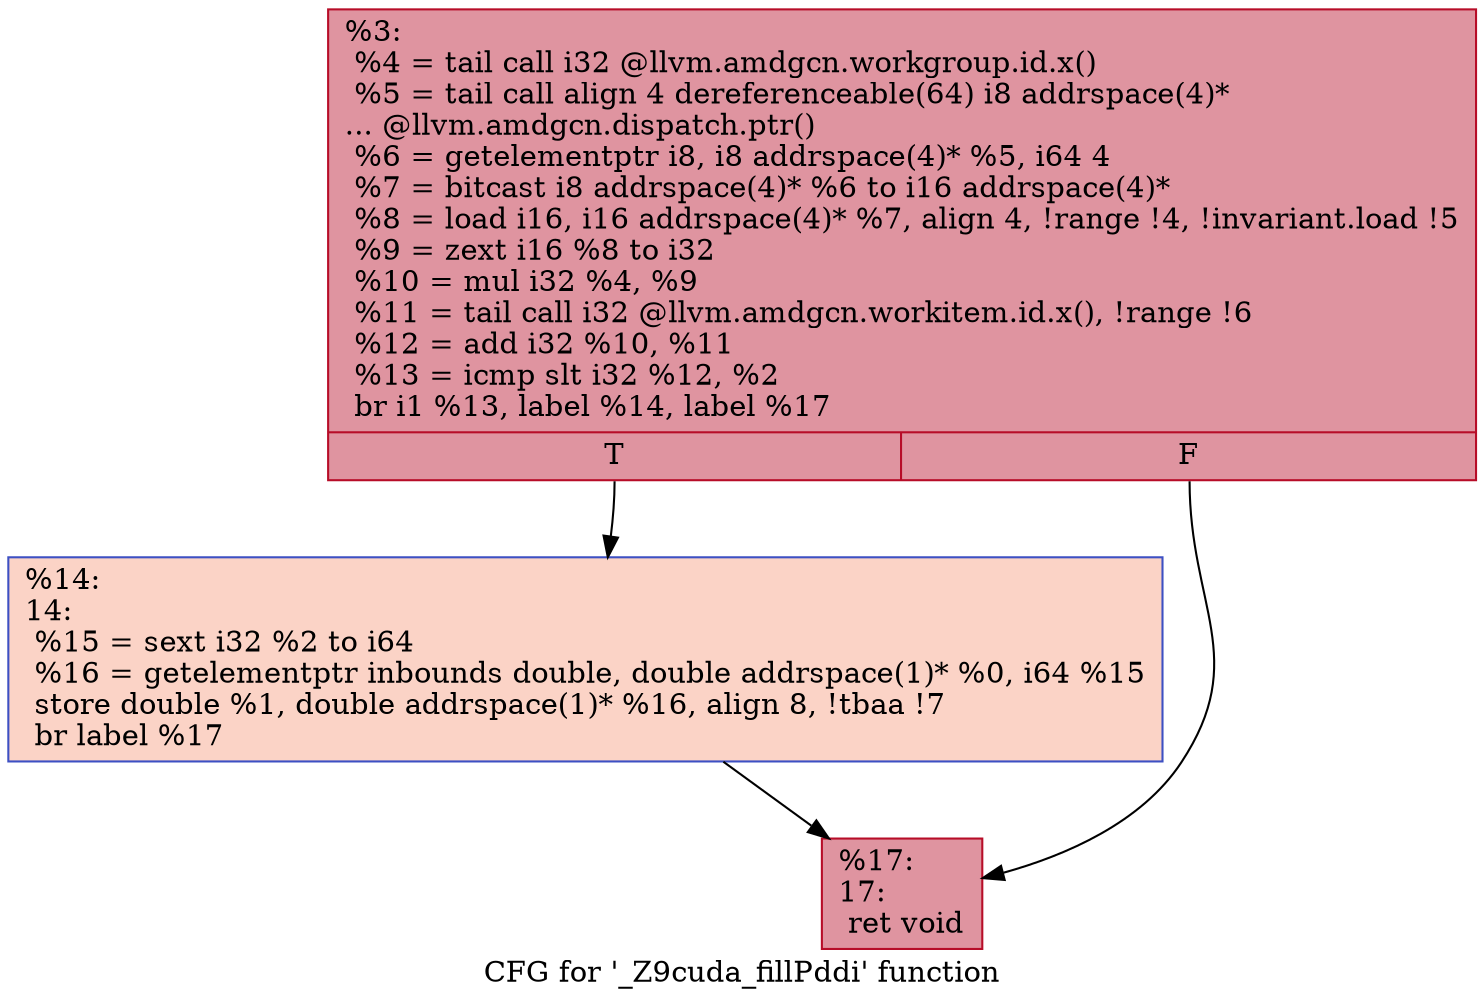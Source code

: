 digraph "CFG for '_Z9cuda_fillPddi' function" {
	label="CFG for '_Z9cuda_fillPddi' function";

	Node0x477ef20 [shape=record,color="#b70d28ff", style=filled, fillcolor="#b70d2870",label="{%3:\l  %4 = tail call i32 @llvm.amdgcn.workgroup.id.x()\l  %5 = tail call align 4 dereferenceable(64) i8 addrspace(4)*\l... @llvm.amdgcn.dispatch.ptr()\l  %6 = getelementptr i8, i8 addrspace(4)* %5, i64 4\l  %7 = bitcast i8 addrspace(4)* %6 to i16 addrspace(4)*\l  %8 = load i16, i16 addrspace(4)* %7, align 4, !range !4, !invariant.load !5\l  %9 = zext i16 %8 to i32\l  %10 = mul i32 %4, %9\l  %11 = tail call i32 @llvm.amdgcn.workitem.id.x(), !range !6\l  %12 = add i32 %10, %11\l  %13 = icmp slt i32 %12, %2\l  br i1 %13, label %14, label %17\l|{<s0>T|<s1>F}}"];
	Node0x477ef20:s0 -> Node0x4780df0;
	Node0x477ef20:s1 -> Node0x4780e80;
	Node0x4780df0 [shape=record,color="#3d50c3ff", style=filled, fillcolor="#f59c7d70",label="{%14:\l14:                                               \l  %15 = sext i32 %2 to i64\l  %16 = getelementptr inbounds double, double addrspace(1)* %0, i64 %15\l  store double %1, double addrspace(1)* %16, align 8, !tbaa !7\l  br label %17\l}"];
	Node0x4780df0 -> Node0x4780e80;
	Node0x4780e80 [shape=record,color="#b70d28ff", style=filled, fillcolor="#b70d2870",label="{%17:\l17:                                               \l  ret void\l}"];
}
